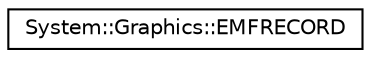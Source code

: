 digraph G
{
  edge [fontname="Helvetica",fontsize="10",labelfontname="Helvetica",labelfontsize="10"];
  node [fontname="Helvetica",fontsize="10",shape=record];
  rankdir="LR";
  Node1 [label="System::Graphics::EMFRECORD",height=0.2,width=0.4,color="black", fillcolor="white", style="filled",URL="$struct_system_1_1_graphics_1_1_e_m_f_r_e_c_o_r_d.html"];
}
